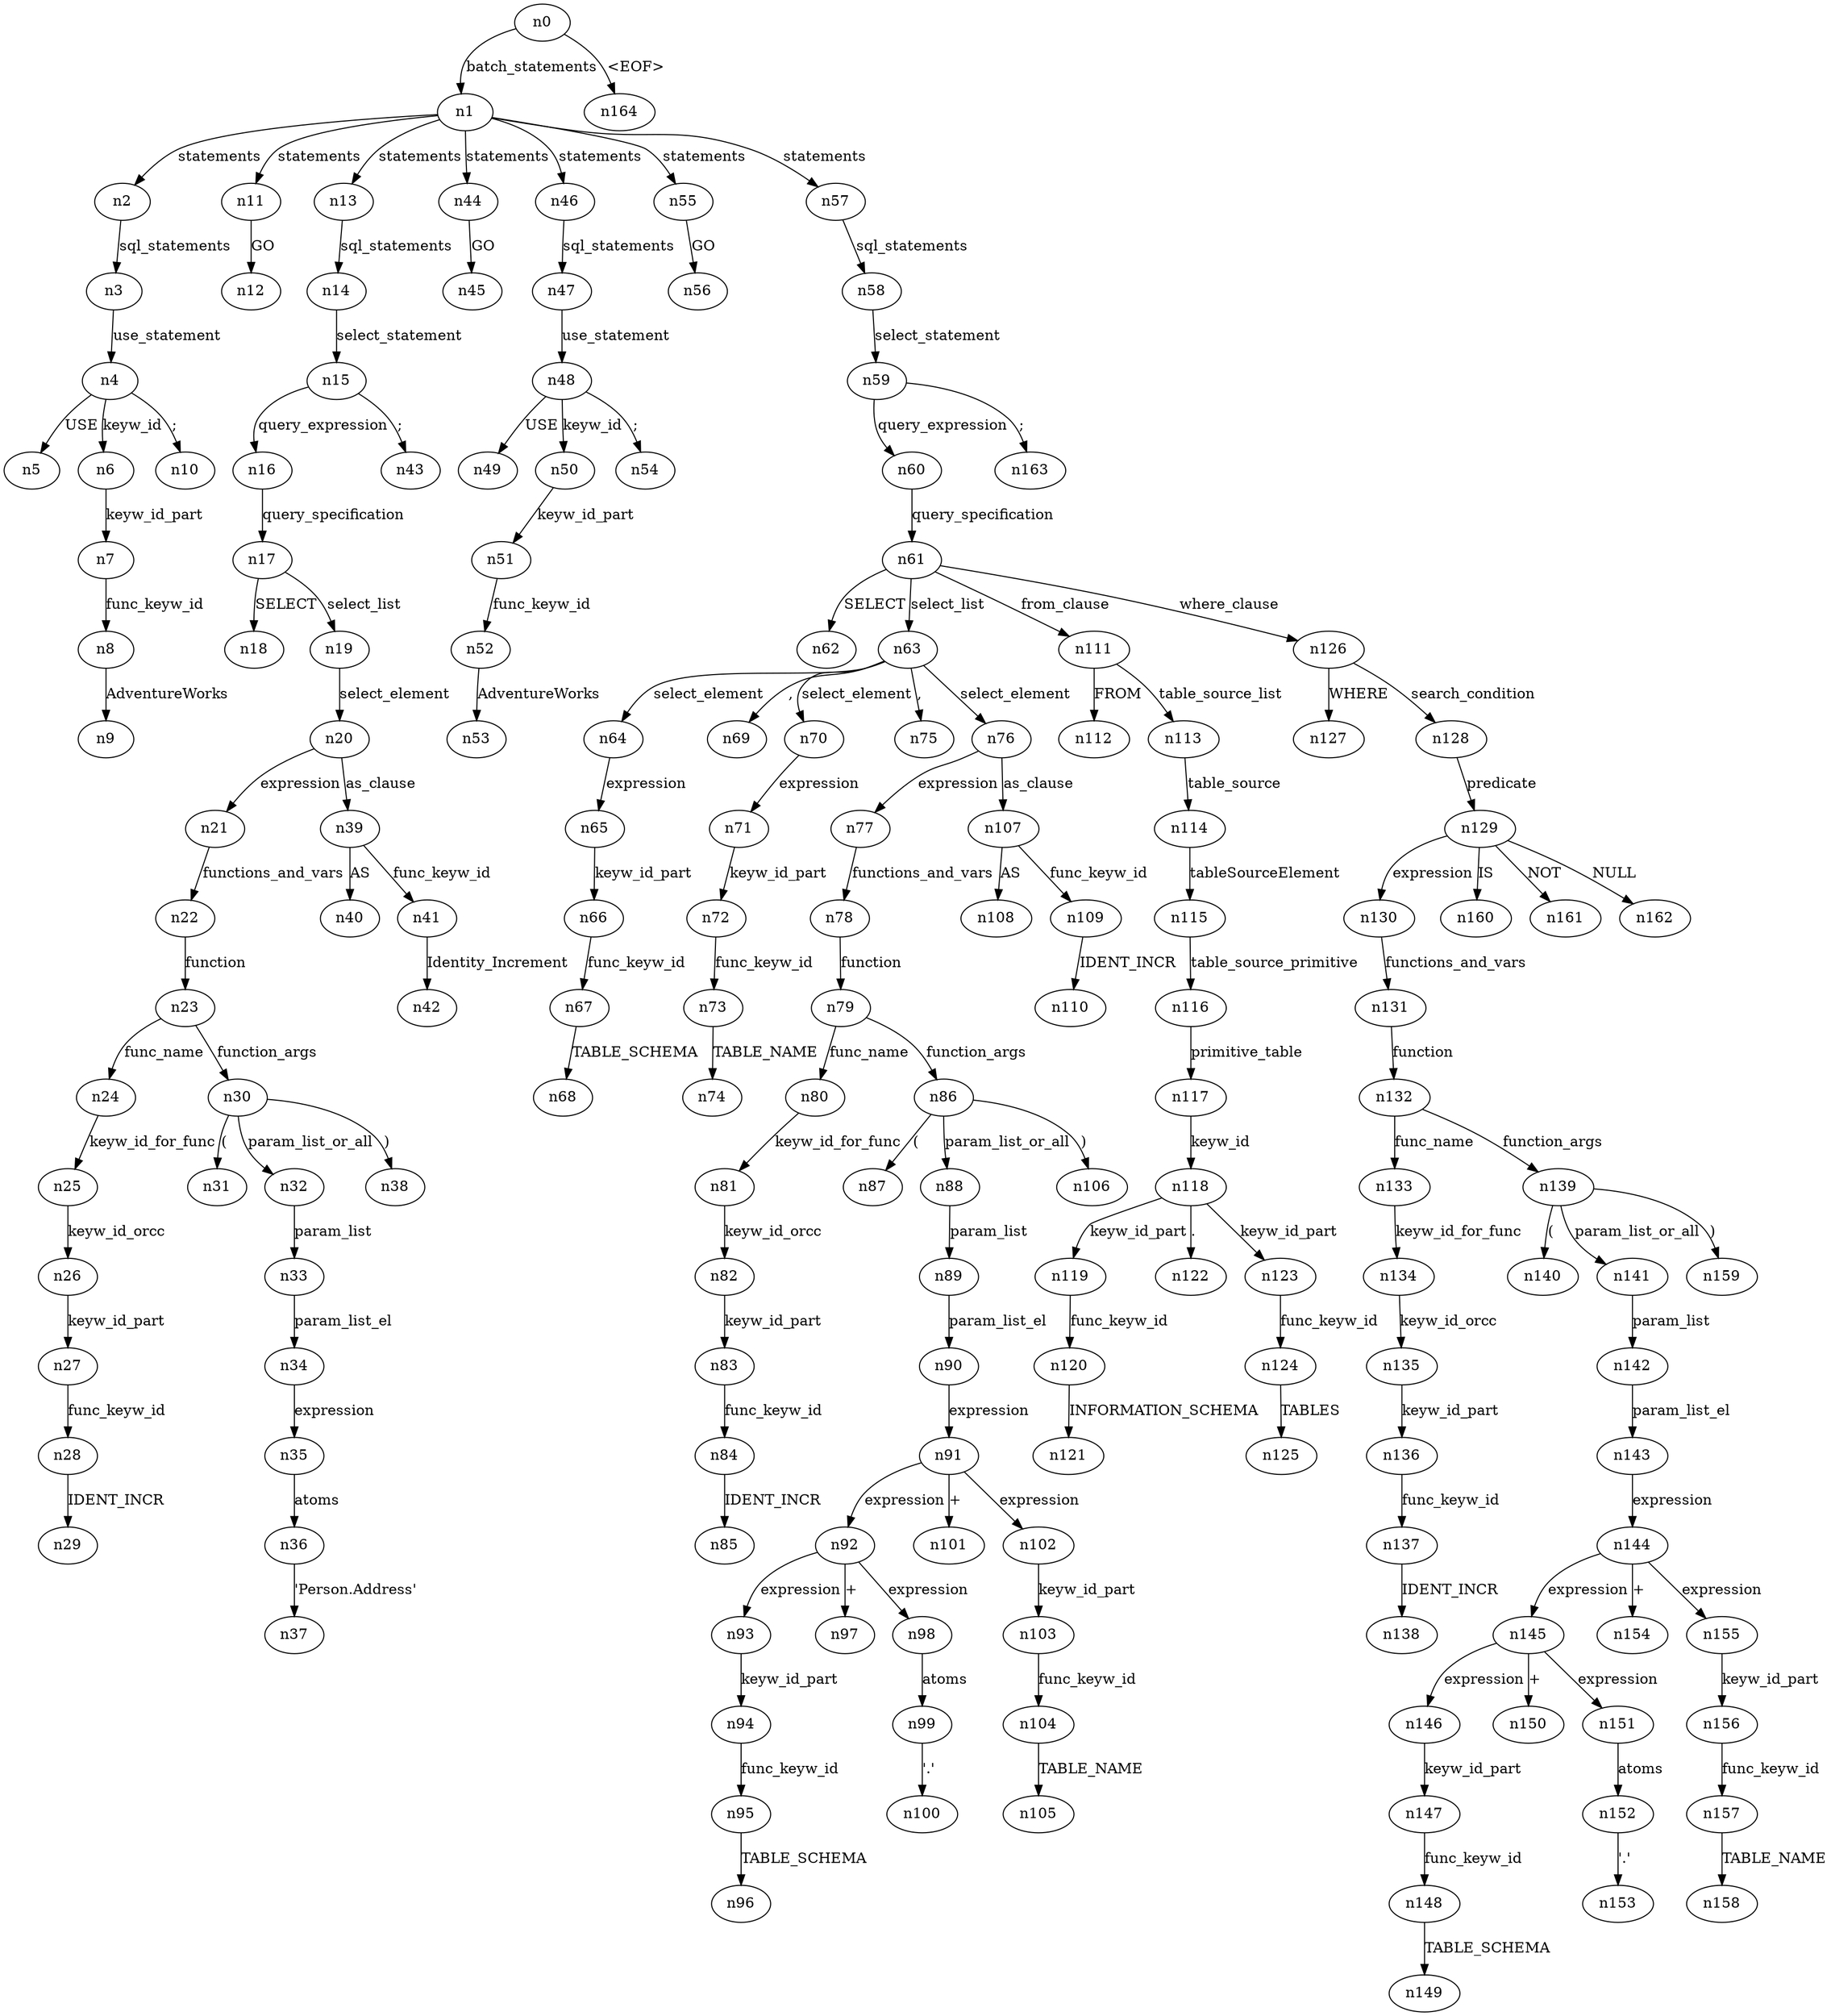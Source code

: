 digraph ParseTree {
  n0 -> n1 [label="batch_statements"];
  n1 -> n2 [label="statements"];
  n2 -> n3 [label="sql_statements"];
  n3 -> n4 [label="use_statement"];
  n4 -> n5 [label="USE"];
  n4 -> n6 [label="keyw_id"];
  n6 -> n7 [label="keyw_id_part"];
  n7 -> n8 [label="func_keyw_id"];
  n8 -> n9 [label="AdventureWorks"];
  n4 -> n10 [label=";"];
  n1 -> n11 [label="statements"];
  n11 -> n12 [label="GO"];
  n1 -> n13 [label="statements"];
  n13 -> n14 [label="sql_statements"];
  n14 -> n15 [label="select_statement"];
  n15 -> n16 [label="query_expression"];
  n16 -> n17 [label="query_specification"];
  n17 -> n18 [label="SELECT"];
  n17 -> n19 [label="select_list"];
  n19 -> n20 [label="select_element"];
  n20 -> n21 [label="expression"];
  n21 -> n22 [label="functions_and_vars"];
  n22 -> n23 [label="function"];
  n23 -> n24 [label="func_name"];
  n24 -> n25 [label="keyw_id_for_func"];
  n25 -> n26 [label="keyw_id_orcc"];
  n26 -> n27 [label="keyw_id_part"];
  n27 -> n28 [label="func_keyw_id"];
  n28 -> n29 [label="IDENT_INCR"];
  n23 -> n30 [label="function_args"];
  n30 -> n31 [label="("];
  n30 -> n32 [label="param_list_or_all"];
  n32 -> n33 [label="param_list"];
  n33 -> n34 [label="param_list_el"];
  n34 -> n35 [label="expression"];
  n35 -> n36 [label="atoms"];
  n36 -> n37 [label="'Person.Address'"];
  n30 -> n38 [label=")"];
  n20 -> n39 [label="as_clause"];
  n39 -> n40 [label="AS"];
  n39 -> n41 [label="func_keyw_id"];
  n41 -> n42 [label="Identity_Increment"];
  n15 -> n43 [label=";"];
  n1 -> n44 [label="statements"];
  n44 -> n45 [label="GO"];
  n1 -> n46 [label="statements"];
  n46 -> n47 [label="sql_statements"];
  n47 -> n48 [label="use_statement"];
  n48 -> n49 [label="USE"];
  n48 -> n50 [label="keyw_id"];
  n50 -> n51 [label="keyw_id_part"];
  n51 -> n52 [label="func_keyw_id"];
  n52 -> n53 [label="AdventureWorks"];
  n48 -> n54 [label=";"];
  n1 -> n55 [label="statements"];
  n55 -> n56 [label="GO"];
  n1 -> n57 [label="statements"];
  n57 -> n58 [label="sql_statements"];
  n58 -> n59 [label="select_statement"];
  n59 -> n60 [label="query_expression"];
  n60 -> n61 [label="query_specification"];
  n61 -> n62 [label="SELECT"];
  n61 -> n63 [label="select_list"];
  n63 -> n64 [label="select_element"];
  n64 -> n65 [label="expression"];
  n65 -> n66 [label="keyw_id_part"];
  n66 -> n67 [label="func_keyw_id"];
  n67 -> n68 [label="TABLE_SCHEMA"];
  n63 -> n69 [label=","];
  n63 -> n70 [label="select_element"];
  n70 -> n71 [label="expression"];
  n71 -> n72 [label="keyw_id_part"];
  n72 -> n73 [label="func_keyw_id"];
  n73 -> n74 [label="TABLE_NAME"];
  n63 -> n75 [label=","];
  n63 -> n76 [label="select_element"];
  n76 -> n77 [label="expression"];
  n77 -> n78 [label="functions_and_vars"];
  n78 -> n79 [label="function"];
  n79 -> n80 [label="func_name"];
  n80 -> n81 [label="keyw_id_for_func"];
  n81 -> n82 [label="keyw_id_orcc"];
  n82 -> n83 [label="keyw_id_part"];
  n83 -> n84 [label="func_keyw_id"];
  n84 -> n85 [label="IDENT_INCR"];
  n79 -> n86 [label="function_args"];
  n86 -> n87 [label="("];
  n86 -> n88 [label="param_list_or_all"];
  n88 -> n89 [label="param_list"];
  n89 -> n90 [label="param_list_el"];
  n90 -> n91 [label="expression"];
  n91 -> n92 [label="expression"];
  n92 -> n93 [label="expression"];
  n93 -> n94 [label="keyw_id_part"];
  n94 -> n95 [label="func_keyw_id"];
  n95 -> n96 [label="TABLE_SCHEMA"];
  n92 -> n97 [label="+"];
  n92 -> n98 [label="expression"];
  n98 -> n99 [label="atoms"];
  n99 -> n100 [label="'.'"];
  n91 -> n101 [label="+"];
  n91 -> n102 [label="expression"];
  n102 -> n103 [label="keyw_id_part"];
  n103 -> n104 [label="func_keyw_id"];
  n104 -> n105 [label="TABLE_NAME"];
  n86 -> n106 [label=")"];
  n76 -> n107 [label="as_clause"];
  n107 -> n108 [label="AS"];
  n107 -> n109 [label="func_keyw_id"];
  n109 -> n110 [label="IDENT_INCR"];
  n61 -> n111 [label="from_clause"];
  n111 -> n112 [label="FROM"];
  n111 -> n113 [label="table_source_list"];
  n113 -> n114 [label="table_source"];
  n114 -> n115 [label="tableSourceElement"];
  n115 -> n116 [label="table_source_primitive"];
  n116 -> n117 [label="primitive_table"];
  n117 -> n118 [label="keyw_id"];
  n118 -> n119 [label="keyw_id_part"];
  n119 -> n120 [label="func_keyw_id"];
  n120 -> n121 [label="INFORMATION_SCHEMA"];
  n118 -> n122 [label="."];
  n118 -> n123 [label="keyw_id_part"];
  n123 -> n124 [label="func_keyw_id"];
  n124 -> n125 [label="TABLES"];
  n61 -> n126 [label="where_clause"];
  n126 -> n127 [label="WHERE"];
  n126 -> n128 [label="search_condition"];
  n128 -> n129 [label="predicate"];
  n129 -> n130 [label="expression"];
  n130 -> n131 [label="functions_and_vars"];
  n131 -> n132 [label="function"];
  n132 -> n133 [label="func_name"];
  n133 -> n134 [label="keyw_id_for_func"];
  n134 -> n135 [label="keyw_id_orcc"];
  n135 -> n136 [label="keyw_id_part"];
  n136 -> n137 [label="func_keyw_id"];
  n137 -> n138 [label="IDENT_INCR"];
  n132 -> n139 [label="function_args"];
  n139 -> n140 [label="("];
  n139 -> n141 [label="param_list_or_all"];
  n141 -> n142 [label="param_list"];
  n142 -> n143 [label="param_list_el"];
  n143 -> n144 [label="expression"];
  n144 -> n145 [label="expression"];
  n145 -> n146 [label="expression"];
  n146 -> n147 [label="keyw_id_part"];
  n147 -> n148 [label="func_keyw_id"];
  n148 -> n149 [label="TABLE_SCHEMA"];
  n145 -> n150 [label="+"];
  n145 -> n151 [label="expression"];
  n151 -> n152 [label="atoms"];
  n152 -> n153 [label="'.'"];
  n144 -> n154 [label="+"];
  n144 -> n155 [label="expression"];
  n155 -> n156 [label="keyw_id_part"];
  n156 -> n157 [label="func_keyw_id"];
  n157 -> n158 [label="TABLE_NAME"];
  n139 -> n159 [label=")"];
  n129 -> n160 [label="IS"];
  n129 -> n161 [label="NOT"];
  n129 -> n162 [label="NULL"];
  n59 -> n163 [label=";"];
  n0 -> n164 [label="<EOF>"];
}